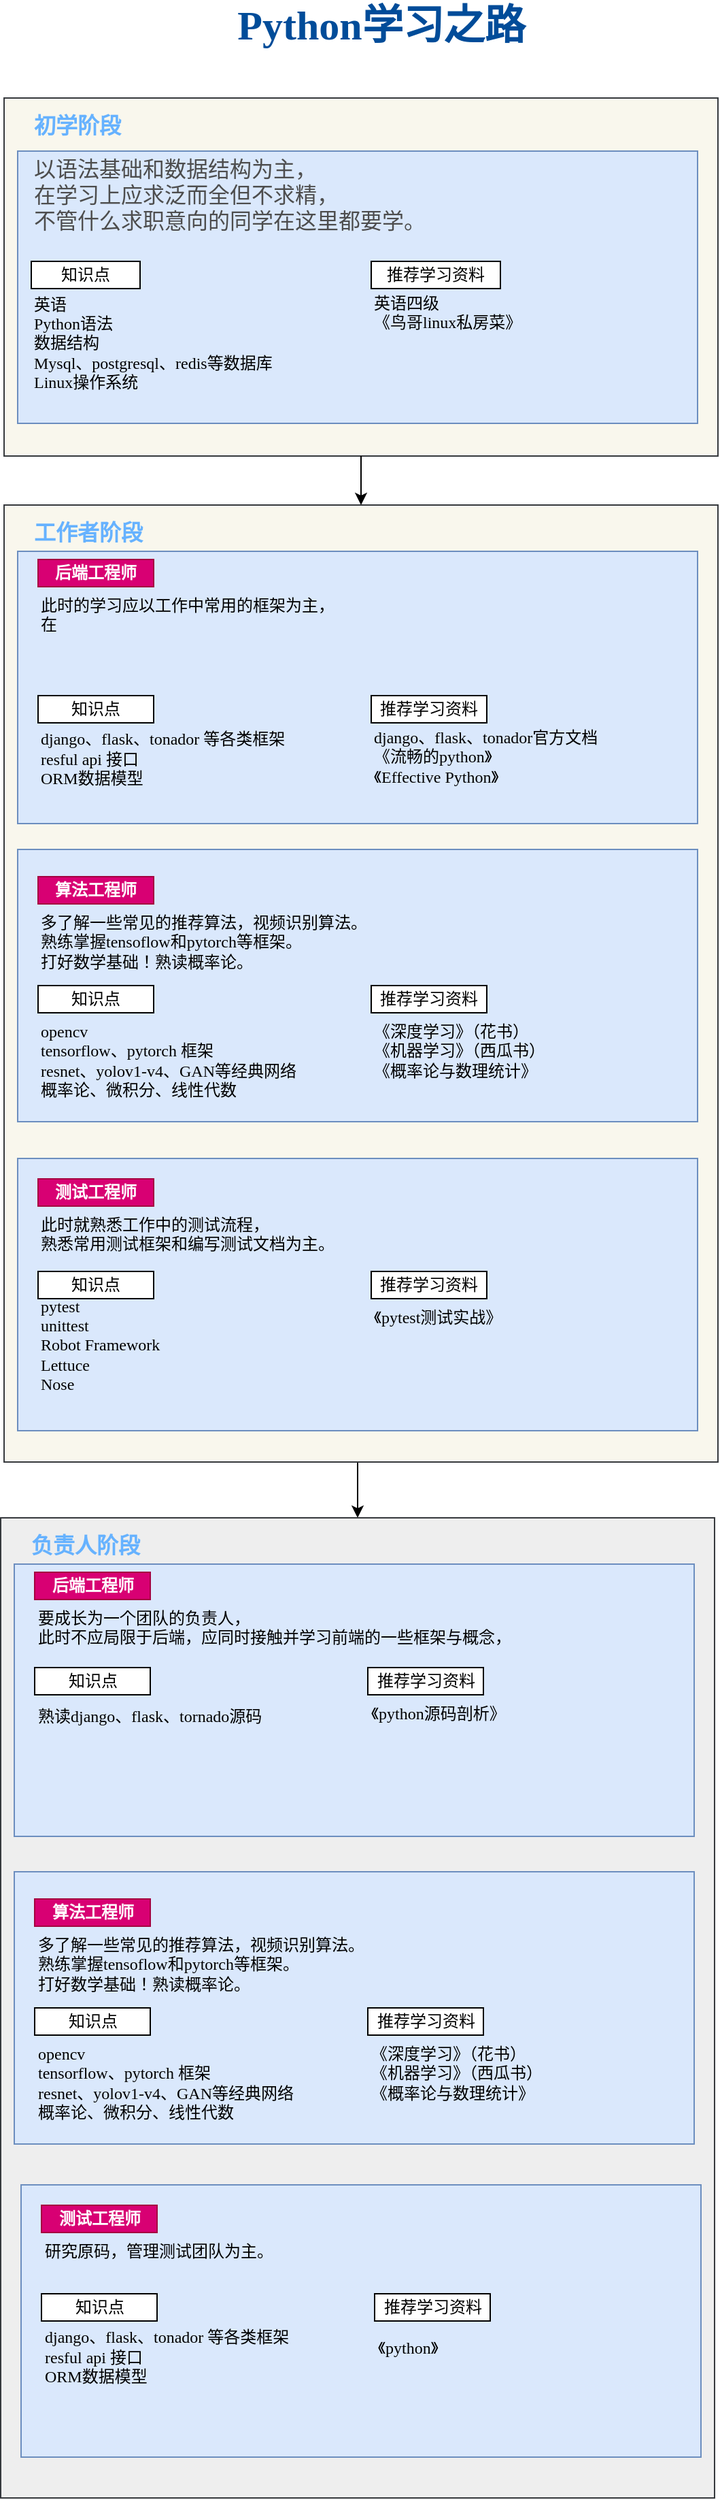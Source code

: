 <mxfile version="13.6.4" type="github">
  <diagram id="l5rkMX41A2DQlqJ6bJBF" name="Page-1">
    <mxGraphModel dx="903" dy="790" grid="1" gridSize="10" guides="1" tooltips="1" connect="1" arrows="1" fold="1" page="1" pageScale="1" pageWidth="850" pageHeight="1100" math="0" shadow="0">
      <root>
        <mxCell id="0" />
        <mxCell id="1" parent="0" />
        <mxCell id="UAcBqdveJcMJWKJadwkK-5" value="" style="rounded=0;whiteSpace=wrap;html=1;fillColor=#f9f7ed;strokeColor=#36393d;fontFamily=Comic Sans MS;" vertex="1" parent="1">
          <mxGeometry x="180" y="107" width="525" height="263" as="geometry" />
        </mxCell>
        <mxCell id="UAcBqdveJcMJWKJadwkK-65" value="" style="rounded=0;whiteSpace=wrap;html=1;align=left;fillColor=#dae8fc;strokeColor=#6c8ebf;fontFamily=Comic Sans MS;" vertex="1" parent="1">
          <mxGeometry x="190" y="146" width="500" height="200" as="geometry" />
        </mxCell>
        <mxCell id="UAcBqdveJcMJWKJadwkK-137" value="" style="edgeStyle=orthogonalEdgeStyle;rounded=0;orthogonalLoop=1;jettySize=auto;html=1;fontFamily=Comic Sans MS;entryX=0.5;entryY=0;entryDx=0;entryDy=0;" edge="1" parent="1" source="UAcBqdveJcMJWKJadwkK-7" target="UAcBqdveJcMJWKJadwkK-114">
          <mxGeometry relative="1" as="geometry">
            <mxPoint x="575" y="1317" as="targetPoint" />
            <Array as="points">
              <mxPoint x="440" y="1120" />
              <mxPoint x="440" y="1120" />
            </Array>
          </mxGeometry>
        </mxCell>
        <mxCell id="UAcBqdveJcMJWKJadwkK-7" value="" style="rounded=0;whiteSpace=wrap;html=1;fontFamily=Comic Sans MS;fillColor=#f9f7ed;strokeColor=#36393d;" vertex="1" parent="1">
          <mxGeometry x="180" y="406" width="525" height="703" as="geometry" />
        </mxCell>
        <mxCell id="UAcBqdveJcMJWKJadwkK-64" value="" style="rounded=0;whiteSpace=wrap;html=1;align=left;fillColor=#dae8fc;strokeColor=#6c8ebf;fontFamily=Comic Sans MS;" vertex="1" parent="1">
          <mxGeometry x="190" y="886" width="500" height="200" as="geometry" />
        </mxCell>
        <mxCell id="UAcBqdveJcMJWKJadwkK-63" value="" style="rounded=0;whiteSpace=wrap;html=1;align=left;fillColor=#dae8fc;strokeColor=#6c8ebf;fontFamily=Comic Sans MS;" vertex="1" parent="1">
          <mxGeometry x="190" y="659" width="500" height="200" as="geometry" />
        </mxCell>
        <mxCell id="UAcBqdveJcMJWKJadwkK-56" value="" style="rounded=0;whiteSpace=wrap;html=1;align=left;fillColor=#dae8fc;strokeColor=#6c8ebf;fontFamily=Comic Sans MS;" vertex="1" parent="1">
          <mxGeometry x="190" y="440" width="500" height="200" as="geometry" />
        </mxCell>
        <mxCell id="UAcBqdveJcMJWKJadwkK-58" style="edgeStyle=orthogonalEdgeStyle;rounded=0;orthogonalLoop=1;jettySize=auto;html=1;entryX=0.5;entryY=0;entryDx=0;entryDy=0;fontFamily=Comic Sans MS;" edge="1" parent="1" source="UAcBqdveJcMJWKJadwkK-5" target="UAcBqdveJcMJWKJadwkK-7">
          <mxGeometry relative="1" as="geometry" />
        </mxCell>
        <mxCell id="UAcBqdveJcMJWKJadwkK-1" value="初学阶段" style="text;html=1;align=left;verticalAlign=middle;whiteSpace=wrap;rounded=0;fontSize=16;fontStyle=1;fontColor=#66B2FF;fontFamily=Comic Sans MS;" vertex="1" parent="1">
          <mxGeometry x="200" y="117" width="140" height="20" as="geometry" />
        </mxCell>
        <mxCell id="UAcBqdveJcMJWKJadwkK-2" value="&lt;font size=&quot;1&quot; color=&quot;#004C99&quot;&gt;&lt;b style=&quot;font-size: 30px&quot;&gt;Python学习之路&lt;/b&gt;&lt;/font&gt;" style="text;html=1;strokeColor=none;fillColor=none;align=center;verticalAlign=middle;whiteSpace=wrap;rounded=0;fontFamily=Comic Sans MS;" vertex="1" parent="1">
          <mxGeometry x="280" y="43" width="355" height="20" as="geometry" />
        </mxCell>
        <mxCell id="UAcBqdveJcMJWKJadwkK-3" value="&lt;p style=&quot;line-height: 120%&quot;&gt;以语法基础和数据结构为主，&lt;br&gt;在学习上应求泛而全但不求精，&lt;br&gt;不管什么求职意向的同学在这里都要学。&lt;/p&gt;" style="text;fillColor=none;align=left;verticalAlign=top;whiteSpace=wrap;rounded=0;fontSize=16;horizontal=1;labelPosition=center;verticalLabelPosition=middle;spacing=2;fontColor=#4D4D4D;labelBackgroundColor=none;spacingTop=0;fontStyle=0;html=1;fontFamily=Comic Sans MS;" vertex="1" parent="1">
          <mxGeometry x="200" y="127" width="400" height="100" as="geometry" />
        </mxCell>
        <mxCell id="UAcBqdveJcMJWKJadwkK-6" value="知识点" style="rounded=0;whiteSpace=wrap;html=1;fontFamily=Comic Sans MS;" vertex="1" parent="1">
          <mxGeometry x="200" y="227" width="80" height="20" as="geometry" />
        </mxCell>
        <mxCell id="UAcBqdveJcMJWKJadwkK-8" value="工作者阶段" style="text;html=1;align=left;verticalAlign=middle;whiteSpace=wrap;rounded=0;fontSize=16;fontStyle=1;fontColor=#66B2FF;fontFamily=Comic Sans MS;" vertex="1" parent="1">
          <mxGeometry x="200" y="416" width="140" height="20" as="geometry" />
        </mxCell>
        <mxCell id="UAcBqdveJcMJWKJadwkK-12" value="推荐学习资料" style="rounded=0;whiteSpace=wrap;html=1;fontFamily=Comic Sans MS;" vertex="1" parent="1">
          <mxGeometry x="450" y="227" width="95" height="20" as="geometry" />
        </mxCell>
        <mxCell id="UAcBqdveJcMJWKJadwkK-13" value="推荐学习资料" style="rounded=0;whiteSpace=wrap;html=1;fontFamily=Comic Sans MS;" vertex="1" parent="1">
          <mxGeometry x="450" y="546" width="85" height="20" as="geometry" />
        </mxCell>
        <mxCell id="UAcBqdveJcMJWKJadwkK-20" value="后端工程师" style="rounded=0;whiteSpace=wrap;html=1;fillColor=#d80073;strokeColor=#A50040;fontColor=#ffffff;fontStyle=1;fontFamily=Comic Sans MS;" vertex="1" parent="1">
          <mxGeometry x="205" y="446" width="85" height="20" as="geometry" />
        </mxCell>
        <mxCell id="UAcBqdveJcMJWKJadwkK-21" value="知识点" style="rounded=0;whiteSpace=wrap;html=1;fontFamily=Comic Sans MS;" vertex="1" parent="1">
          <mxGeometry x="205" y="546" width="85" height="20" as="geometry" />
        </mxCell>
        <mxCell id="UAcBqdveJcMJWKJadwkK-22" value="&lt;div&gt;此时的学习应以工作中常用的框架为主，&lt;/div&gt;&lt;div&gt;在&lt;br&gt;&lt;/div&gt;" style="text;html=1;strokeColor=none;fillColor=none;align=left;verticalAlign=top;whiteSpace=wrap;rounded=0;fontFamily=Comic Sans MS;" vertex="1" parent="1">
          <mxGeometry x="205" y="466" width="375" height="60" as="geometry" />
        </mxCell>
        <mxCell id="UAcBqdveJcMJWKJadwkK-39" value="&lt;div&gt;英语四级&lt;br&gt;&lt;/div&gt;&lt;div&gt;《鸟哥linux私房菜》&lt;/div&gt;&lt;div&gt;&lt;br&gt;&lt;/div&gt;" style="text;strokeColor=none;fillColor=none;align=left;verticalAlign=middle;whiteSpace=wrap;rounded=0;html=1;fontFamily=Comic Sans MS;" vertex="1" parent="1">
          <mxGeometry x="450" y="247" width="195" height="50" as="geometry" />
        </mxCell>
        <mxCell id="UAcBqdveJcMJWKJadwkK-40" value="&lt;p style=&quot;line-height: 120%&quot;&gt;英语&lt;br&gt;Python语法&lt;br&gt;数据结构&lt;br&gt;Mysql、postgresql、redis等数据库&lt;br&gt;Linux操作系统&lt;/p&gt;" style="text;strokeColor=none;fillColor=none;align=left;verticalAlign=middle;whiteSpace=wrap;rounded=0;&#xa;lineHeight=20px;labelBorderColor=none;html=1;fontFamily=Comic Sans MS;" vertex="1" parent="1">
          <mxGeometry x="200" y="247" width="235" height="80" as="geometry" />
        </mxCell>
        <mxCell id="UAcBqdveJcMJWKJadwkK-41" value="&lt;p style=&quot;line-height: 120%&quot;&gt;django、flask、tonador 等各类框架&lt;br&gt;resful api 接口&lt;br&gt;ORM数据模型&lt;br&gt;&lt;br&gt;&lt;br&gt;&lt;br&gt;&lt;br&gt;&lt;/p&gt;" style="text;strokeColor=none;fillColor=none;align=left;verticalAlign=middle;whiteSpace=wrap;rounded=0;&#xa;lineHeight=20px;labelBorderColor=none;html=1;fontFamily=Comic Sans MS;" vertex="1" parent="1">
          <mxGeometry x="205" y="566" width="235" height="110" as="geometry" />
        </mxCell>
        <mxCell id="UAcBqdveJcMJWKJadwkK-42" value="&lt;div&gt;django、flask、tonador官方文档&lt;/div&gt;&lt;div&gt;《流畅的python》&lt;/div&gt;《Effective Python》" style="text;strokeColor=none;fillColor=none;align=left;verticalAlign=middle;whiteSpace=wrap;rounded=0;&#xa;lineHeight=20px;labelBorderColor=none;html=1;fontFamily=Comic Sans MS;" vertex="1" parent="1">
          <mxGeometry x="450" y="566" width="235" height="50" as="geometry" />
        </mxCell>
        <mxCell id="UAcBqdveJcMJWKJadwkK-43" value="推荐学习资料" style="rounded=0;whiteSpace=wrap;html=1;fontFamily=Comic Sans MS;" vertex="1" parent="1">
          <mxGeometry x="450" y="759" width="85" height="20" as="geometry" />
        </mxCell>
        <mxCell id="UAcBqdveJcMJWKJadwkK-44" value="算法工程师" style="rounded=0;whiteSpace=wrap;html=1;fontStyle=1;fillColor=#d80073;strokeColor=#A50040;fontColor=#ffffff;fontFamily=Comic Sans MS;" vertex="1" parent="1">
          <mxGeometry x="205" y="679" width="85" height="20" as="geometry" />
        </mxCell>
        <mxCell id="UAcBqdveJcMJWKJadwkK-45" value="知识点" style="rounded=0;whiteSpace=wrap;html=1;fontFamily=Comic Sans MS;" vertex="1" parent="1">
          <mxGeometry x="205" y="759" width="85" height="20" as="geometry" />
        </mxCell>
        <mxCell id="UAcBqdveJcMJWKJadwkK-46" value="&lt;div&gt;多了解一些常见的推荐算法，视频识别算法。&lt;/div&gt;&lt;div&gt;熟练掌握tensoflow和pytorch等框架。&lt;/div&gt;&lt;div&gt;打好数学基础！熟读概率论。&lt;br&gt;&lt;/div&gt;" style="text;html=1;strokeColor=none;fillColor=none;align=left;verticalAlign=top;whiteSpace=wrap;rounded=0;fontFamily=Comic Sans MS;" vertex="1" parent="1">
          <mxGeometry x="205" y="699" width="375" height="80" as="geometry" />
        </mxCell>
        <mxCell id="UAcBqdveJcMJWKJadwkK-47" value="&lt;div&gt;opencv&lt;/div&gt;&lt;div&gt;tensorflow、pytorch 框架&lt;br&gt;&lt;/div&gt;&lt;div&gt;resnet、yolov1-v4、GAN等经典网络&lt;/div&gt;&lt;div&gt;概率论、微积分、线性代数&lt;br&gt;&lt;/div&gt;" style="text;strokeColor=none;fillColor=none;align=left;verticalAlign=top;whiteSpace=wrap;rounded=0;&#xa;lineHeight=20px;labelBorderColor=none;html=1;fontFamily=Comic Sans MS;" vertex="1" parent="1">
          <mxGeometry x="205" y="779" width="205" height="80" as="geometry" />
        </mxCell>
        <mxCell id="UAcBqdveJcMJWKJadwkK-48" value="&lt;div&gt;《深度学习》（花书）&lt;/div&gt;&lt;div&gt;《机器学习》（西瓜书）&lt;/div&gt;&lt;div&gt;《概率论与数理统计》&lt;br&gt;&lt;/div&gt;" style="text;strokeColor=none;fillColor=none;align=left;verticalAlign=top;whiteSpace=wrap;rounded=0;&#xa;lineHeight=20px;labelBorderColor=none;html=1;fontFamily=Comic Sans MS;" vertex="1" parent="1">
          <mxGeometry x="450" y="779" width="235" height="80" as="geometry" />
        </mxCell>
        <mxCell id="UAcBqdveJcMJWKJadwkK-49" value="推荐学习资料" style="rounded=0;whiteSpace=wrap;html=1;fontFamily=Comic Sans MS;" vertex="1" parent="1">
          <mxGeometry x="450" y="969" width="85" height="20" as="geometry" />
        </mxCell>
        <mxCell id="UAcBqdveJcMJWKJadwkK-50" value="测试工程师" style="rounded=0;whiteSpace=wrap;html=1;fillColor=#d80073;strokeColor=#A50040;fontColor=#ffffff;fontStyle=1;fontFamily=Comic Sans MS;" vertex="1" parent="1">
          <mxGeometry x="205" y="901" width="85" height="20" as="geometry" />
        </mxCell>
        <mxCell id="UAcBqdveJcMJWKJadwkK-51" value="知识点" style="rounded=0;whiteSpace=wrap;html=1;fontFamily=Comic Sans MS;" vertex="1" parent="1">
          <mxGeometry x="205" y="969" width="85" height="20" as="geometry" />
        </mxCell>
        <mxCell id="UAcBqdveJcMJWKJadwkK-52" value="&lt;div&gt;此时就熟悉工作中的测试流程，&lt;/div&gt;&lt;div&gt;熟悉常用测试框架和编写测试文档为主。&lt;br&gt;&lt;/div&gt;" style="text;html=1;strokeColor=none;fillColor=none;align=left;verticalAlign=top;whiteSpace=wrap;rounded=0;fontFamily=Comic Sans MS;" vertex="1" parent="1">
          <mxGeometry x="205" y="921" width="375" height="60" as="geometry" />
        </mxCell>
        <mxCell id="UAcBqdveJcMJWKJadwkK-53" value="&lt;div&gt;pytest&lt;/div&gt;&lt;div&gt;unittest&lt;/div&gt;&lt;div&gt;Robot Framework&lt;br&gt;&lt;/div&gt;&lt;div&gt;Lettuce&lt;/div&gt;&lt;div&gt;Nose&lt;br&gt;&lt;/div&gt;" style="text;strokeColor=none;fillColor=none;align=left;verticalAlign=middle;whiteSpace=wrap;rounded=0;&#xa;lineHeight=20px;labelBorderColor=none;html=1;fontFamily=Comic Sans MS;" vertex="1" parent="1">
          <mxGeometry x="205" y="989" width="145" height="68" as="geometry" />
        </mxCell>
        <mxCell id="UAcBqdveJcMJWKJadwkK-54" value="《pytest测试实战》" style="text;strokeColor=none;fillColor=none;align=left;verticalAlign=top;whiteSpace=wrap;rounded=0;&#xa;lineHeight=20px;labelBorderColor=none;html=1;fontFamily=Comic Sans MS;" vertex="1" parent="1">
          <mxGeometry x="450" y="989" width="235" height="50" as="geometry" />
        </mxCell>
        <mxCell id="UAcBqdveJcMJWKJadwkK-114" value="" style="rounded=0;whiteSpace=wrap;html=1;fillColor=#eeeeee;strokeColor=#36393d;fontFamily=Comic Sans MS;" vertex="1" parent="1">
          <mxGeometry x="177.5" y="1150" width="525" height="720" as="geometry" />
        </mxCell>
        <mxCell id="UAcBqdveJcMJWKJadwkK-115" value="" style="rounded=0;whiteSpace=wrap;html=1;align=left;fillColor=#dae8fc;strokeColor=#6c8ebf;fontFamily=Comic Sans MS;" vertex="1" parent="1">
          <mxGeometry x="192.5" y="1640" width="500" height="200" as="geometry" />
        </mxCell>
        <mxCell id="UAcBqdveJcMJWKJadwkK-116" value="" style="rounded=0;whiteSpace=wrap;html=1;align=left;fillColor=#dae8fc;strokeColor=#6c8ebf;fontFamily=Comic Sans MS;" vertex="1" parent="1">
          <mxGeometry x="187.5" y="1410" width="500" height="200" as="geometry" />
        </mxCell>
        <mxCell id="UAcBqdveJcMJWKJadwkK-117" value="" style="rounded=0;whiteSpace=wrap;html=1;align=left;fillColor=#dae8fc;strokeColor=#6c8ebf;fontFamily=Comic Sans MS;" vertex="1" parent="1">
          <mxGeometry x="187.5" y="1184" width="500" height="200" as="geometry" />
        </mxCell>
        <mxCell id="UAcBqdveJcMJWKJadwkK-118" value="负责人阶段" style="text;html=1;align=left;verticalAlign=middle;whiteSpace=wrap;rounded=0;fontSize=16;fontStyle=1;fontColor=#66B2FF;fontFamily=Comic Sans MS;" vertex="1" parent="1">
          <mxGeometry x="197.5" y="1160" width="140" height="20" as="geometry" />
        </mxCell>
        <mxCell id="UAcBqdveJcMJWKJadwkK-119" value="推荐学习资料" style="rounded=0;whiteSpace=wrap;html=1;fontFamily=Comic Sans MS;" vertex="1" parent="1">
          <mxGeometry x="447.5" y="1260" width="85" height="20" as="geometry" />
        </mxCell>
        <mxCell id="UAcBqdveJcMJWKJadwkK-120" value="后端工程师" style="rounded=0;whiteSpace=wrap;html=1;fillColor=#d80073;strokeColor=#A50040;fontColor=#ffffff;fontStyle=1;fontFamily=Comic Sans MS;" vertex="1" parent="1">
          <mxGeometry x="202.5" y="1190" width="85" height="20" as="geometry" />
        </mxCell>
        <mxCell id="UAcBqdveJcMJWKJadwkK-121" value="知识点" style="rounded=0;whiteSpace=wrap;html=1;fontFamily=Comic Sans MS;" vertex="1" parent="1">
          <mxGeometry x="202.5" y="1260" width="85" height="20" as="geometry" />
        </mxCell>
        <mxCell id="UAcBqdveJcMJWKJadwkK-122" value="&lt;div&gt;要成长为一个团队的负责人，&lt;/div&gt;&lt;div&gt;此时不应局限于后端，应同时接触并学习前端的一些框架与概念，&lt;/div&gt;&lt;div&gt;&lt;br&gt;&lt;/div&gt;" style="text;html=1;strokeColor=none;fillColor=none;align=left;verticalAlign=top;whiteSpace=wrap;rounded=0;fontFamily=Comic Sans MS;" vertex="1" parent="1">
          <mxGeometry x="202.5" y="1210" width="375" height="60" as="geometry" />
        </mxCell>
        <mxCell id="UAcBqdveJcMJWKJadwkK-123" value="&lt;p style=&quot;line-height: 120%&quot;&gt;熟读django、flask、tornado源码&lt;/p&gt;&lt;p style=&quot;line-height: 120%&quot;&gt; &lt;br&gt;&lt;br&gt;&lt;br&gt;&lt;br&gt;&lt;br&gt;&lt;/p&gt;" style="text;strokeColor=none;fillColor=none;align=left;verticalAlign=top;whiteSpace=wrap;rounded=0;&#xa;lineHeight=20px;labelBorderColor=none;html=1;fontFamily=Comic Sans MS;" vertex="1" parent="1">
          <mxGeometry x="202.5" y="1270" width="235" height="90" as="geometry" />
        </mxCell>
        <mxCell id="UAcBqdveJcMJWKJadwkK-125" value="推荐学习资料" style="rounded=0;whiteSpace=wrap;html=1;fontFamily=Comic Sans MS;" vertex="1" parent="1">
          <mxGeometry x="447.5" y="1510" width="85" height="20" as="geometry" />
        </mxCell>
        <mxCell id="UAcBqdveJcMJWKJadwkK-126" value="算法工程师" style="rounded=0;whiteSpace=wrap;html=1;fontStyle=1;fillColor=#d80073;strokeColor=#A50040;fontColor=#ffffff;fontFamily=Comic Sans MS;" vertex="1" parent="1">
          <mxGeometry x="202.5" y="1430" width="85" height="20" as="geometry" />
        </mxCell>
        <mxCell id="UAcBqdveJcMJWKJadwkK-127" value="知识点" style="rounded=0;whiteSpace=wrap;html=1;fontFamily=Comic Sans MS;" vertex="1" parent="1">
          <mxGeometry x="202.5" y="1510" width="85" height="20" as="geometry" />
        </mxCell>
        <mxCell id="UAcBqdveJcMJWKJadwkK-128" value="&lt;div&gt;多了解一些常见的推荐算法，视频识别算法。&lt;/div&gt;&lt;div&gt;熟练掌握tensoflow和pytorch等框架。&lt;/div&gt;&lt;div&gt;打好数学基础！熟读概率论。&lt;br&gt;&lt;/div&gt;" style="text;html=1;strokeColor=none;fillColor=none;align=left;verticalAlign=top;whiteSpace=wrap;rounded=0;fontFamily=Comic Sans MS;" vertex="1" parent="1">
          <mxGeometry x="202.5" y="1450" width="375" height="80" as="geometry" />
        </mxCell>
        <mxCell id="UAcBqdveJcMJWKJadwkK-129" value="&lt;div&gt;opencv&lt;/div&gt;&lt;div&gt;tensorflow、pytorch 框架&lt;br&gt;&lt;/div&gt;&lt;div&gt;resnet、yolov1-v4、GAN等经典网络&lt;/div&gt;&lt;div&gt;概率论、微积分、线性代数&lt;br&gt;&lt;/div&gt;" style="text;strokeColor=none;fillColor=none;align=left;verticalAlign=top;whiteSpace=wrap;rounded=0;&#xa;lineHeight=20px;labelBorderColor=none;html=1;fontFamily=Comic Sans MS;" vertex="1" parent="1">
          <mxGeometry x="202.5" y="1530" width="205" height="80" as="geometry" />
        </mxCell>
        <mxCell id="UAcBqdveJcMJWKJadwkK-130" value="&lt;div&gt;《深度学习》（花书）&lt;/div&gt;&lt;div&gt;《机器学习》（西瓜书）&lt;/div&gt;&lt;div&gt;《概率论与数理统计》&lt;br&gt;&lt;/div&gt;" style="text;strokeColor=none;fillColor=none;align=left;verticalAlign=top;whiteSpace=wrap;rounded=0;&#xa;lineHeight=20px;labelBorderColor=none;html=1;fontFamily=Comic Sans MS;" vertex="1" parent="1">
          <mxGeometry x="447.5" y="1530" width="235" height="80" as="geometry" />
        </mxCell>
        <mxCell id="UAcBqdveJcMJWKJadwkK-131" value="推荐学习资料" style="rounded=0;whiteSpace=wrap;html=1;fontFamily=Comic Sans MS;" vertex="1" parent="1">
          <mxGeometry x="452.5" y="1720" width="85" height="20" as="geometry" />
        </mxCell>
        <mxCell id="UAcBqdveJcMJWKJadwkK-132" value="测试工程师" style="rounded=0;whiteSpace=wrap;html=1;fillColor=#d80073;strokeColor=#A50040;fontColor=#ffffff;fontStyle=1;fontFamily=Comic Sans MS;" vertex="1" parent="1">
          <mxGeometry x="207.5" y="1655" width="85" height="20" as="geometry" />
        </mxCell>
        <mxCell id="UAcBqdveJcMJWKJadwkK-133" value="知识点" style="rounded=0;whiteSpace=wrap;html=1;fontFamily=Comic Sans MS;" vertex="1" parent="1">
          <mxGeometry x="207.5" y="1720" width="85" height="20" as="geometry" />
        </mxCell>
        <mxCell id="UAcBqdveJcMJWKJadwkK-134" value="研究原码，管理测试团队为主。" style="text;html=1;strokeColor=none;fillColor=none;align=left;verticalAlign=top;whiteSpace=wrap;rounded=0;fontFamily=Comic Sans MS;" vertex="1" parent="1">
          <mxGeometry x="207.5" y="1675" width="375" height="60" as="geometry" />
        </mxCell>
        <mxCell id="UAcBqdveJcMJWKJadwkK-135" value="&lt;p style=&quot;line-height: 120%&quot;&gt;django、flask、tonador 等各类框架&lt;br&gt;resful api 接口&lt;br&gt;ORM数据模型&lt;br&gt;&lt;br&gt;&lt;br&gt;&lt;br&gt;&lt;br&gt;&lt;/p&gt;" style="text;strokeColor=none;fillColor=none;align=left;verticalAlign=middle;whiteSpace=wrap;rounded=0;&#xa;lineHeight=20px;labelBorderColor=none;html=1;fontFamily=Comic Sans MS;" vertex="1" parent="1">
          <mxGeometry x="207.5" y="1740" width="235" height="110" as="geometry" />
        </mxCell>
        <mxCell id="UAcBqdveJcMJWKJadwkK-136" value="《python》" style="text;strokeColor=none;fillColor=none;align=left;verticalAlign=middle;whiteSpace=wrap;rounded=0;&#xa;lineHeight=20px;labelBorderColor=none;html=1;fontFamily=Comic Sans MS;" vertex="1" parent="1">
          <mxGeometry x="452.5" y="1735" width="235" height="50" as="geometry" />
        </mxCell>
        <mxCell id="UAcBqdveJcMJWKJadwkK-138" value="《python源码剖析》" style="text;strokeColor=none;fillColor=none;align=left;verticalAlign=top;whiteSpace=wrap;rounded=0;&#xa;lineHeight=20px;labelBorderColor=none;html=1;fontFamily=Comic Sans MS;" vertex="1" parent="1">
          <mxGeometry x="447.5" y="1280" width="235" height="50" as="geometry" />
        </mxCell>
      </root>
    </mxGraphModel>
  </diagram>
</mxfile>
